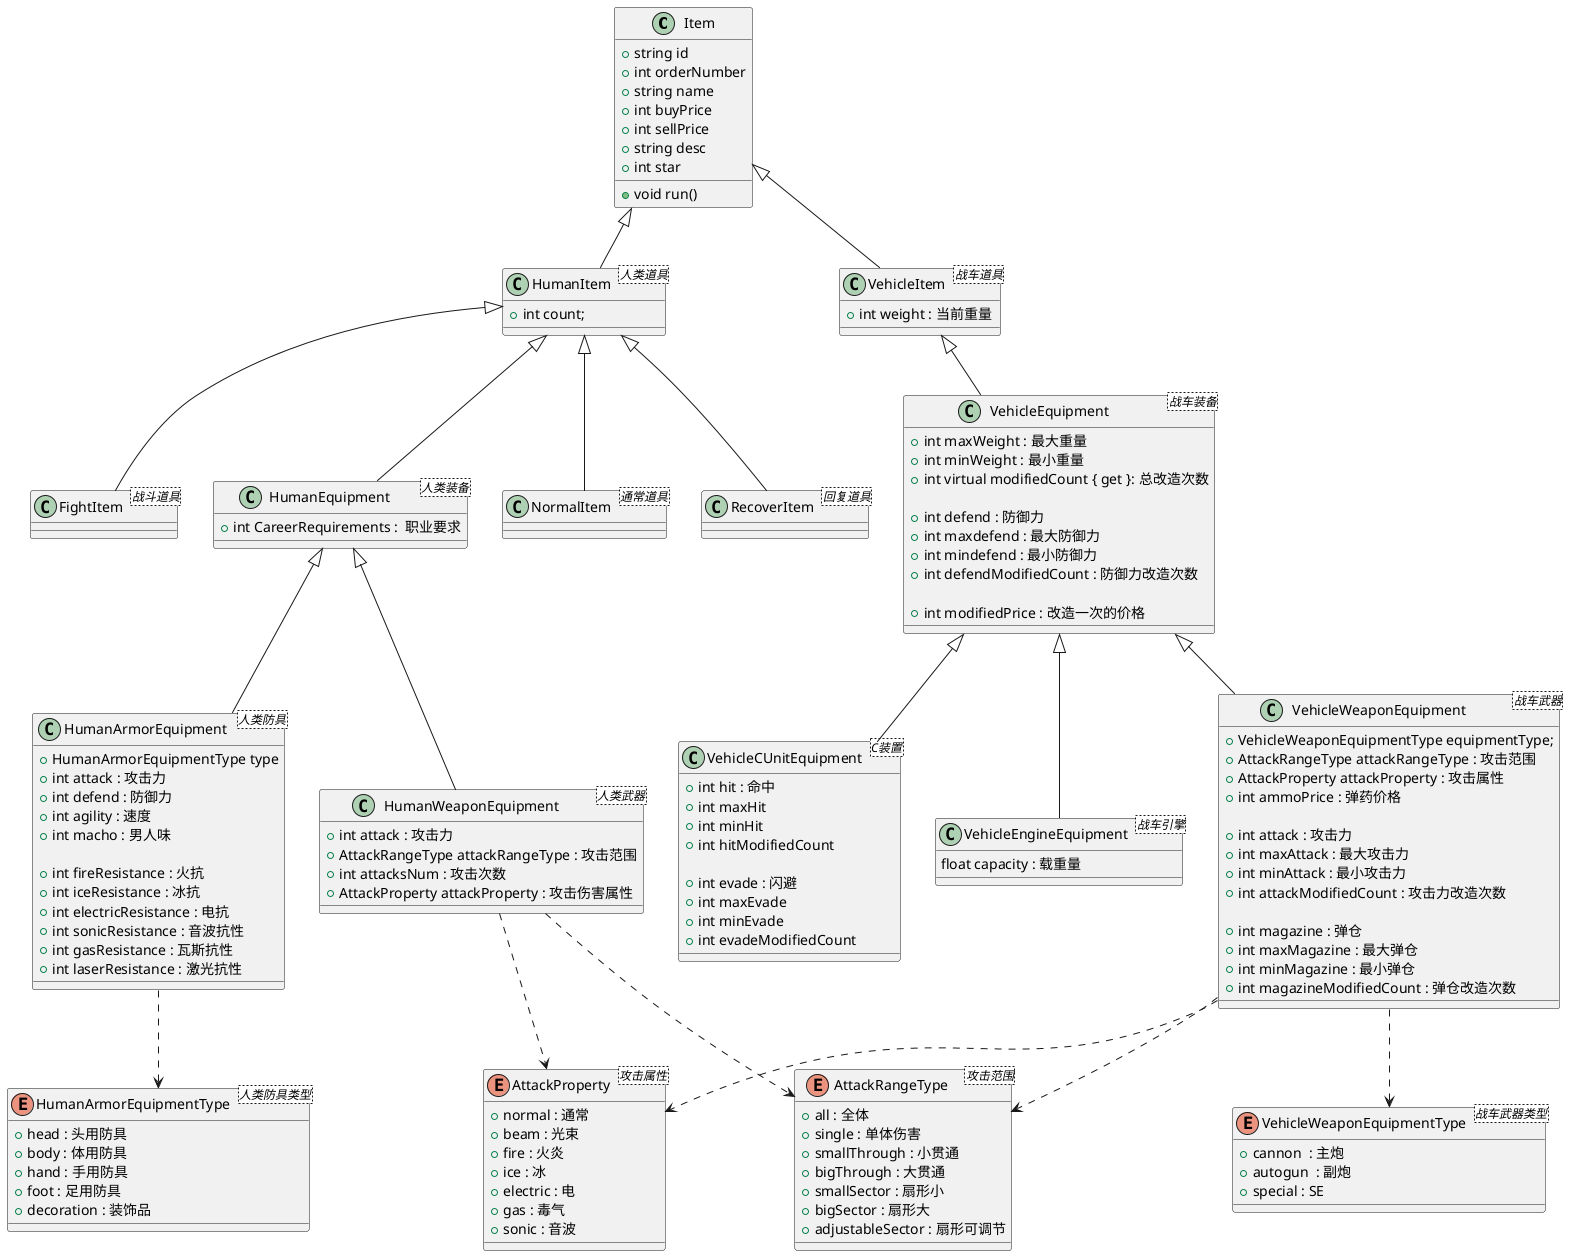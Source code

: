 @startuml Item 
Item <|-- HumanItem
HumanItem <|-- NormalItem
HumanItem <|-- RecoverItem
HumanItem <|-- FightItem
HumanItem <|-- HumanEquipment
HumanEquipment <|-- HumanWeaponEquipment
HumanWeaponEquipment ..>  AttackProperty
HumanWeaponEquipment ..>  AttackRangeType
HumanEquipment <|-- HumanArmorEquipment
HumanArmorEquipment ..> HumanArmorEquipmentType

Item <|-- VehicleItem
VehicleItem <|-- VehicleEquipment
VehicleEquipment <|-- VehicleWeaponEquipment
VehicleWeaponEquipment ..>  AttackProperty
VehicleWeaponEquipment ..>  AttackRangeType
VehicleWeaponEquipment ..> VehicleWeaponEquipmentType
VehicleEquipment <|-- VehicleCUnitEquipment
VehicleEquipment <|-- VehicleEngineEquipment


class Item 
{
   + string id
   + int orderNumber
   + string name
   + int buyPrice
   + int sellPrice
   + string desc
   + int star
   + void run()
}

class HumanItem  <人类道具>
{
    + int count;
}
class NormalItem <通常道具>
{
    
}
class RecoverItem <回复道具>
{

}
class FightItem <战斗道具>
{

}
class HumanEquipment <人类装备>
{
    + int CareerRequirements :  职业要求
}
class HumanWeaponEquipment <人类武器>
{

    + int attack : 攻击力
    + AttackRangeType attackRangeType : 攻击范围
    + int attacksNum : 攻击次数
    + AttackProperty attackProperty : 攻击伤害属性
}

class HumanArmorEquipment <人类防具>
{
    + HumanArmorEquipmentType type
    + int attack : 攻击力
    + int defend : 防御力
    + int agility : 速度
    + int macho : 男人味

    + int fireResistance : 火抗
    + int iceResistance : 冰抗
    + int electricResistance : 电抗
    + int sonicResistance : 音波抗性
    + int gasResistance : 瓦斯抗性
    + int laserResistance : 激光抗性
}

class VehicleItem <战车道具>
{
    + int weight : 当前重量
}

class VehicleEquipment <战车装备>
{
    + int maxWeight : 最大重量
    + int minWeight : 最小重量
    + int virtual modifiedCount { get }: 总改造次数 

    + int defend : 防御力
    + int maxdefend : 最大防御力
    + int mindefend : 最小防御力
    + int defendModifiedCount : 防御力改造次数

    + int modifiedPrice : 改造一次的价格
}

class VehicleWeaponEquipment <战车武器>
{
    + VehicleWeaponEquipmentType equipmentType;
    + AttackRangeType attackRangeType : 攻击范围
    + AttackProperty attackProperty : 攻击属性
    + int ammoPrice : 弹药价格

    + int attack : 攻击力
    + int maxAttack : 最大攻击力
    + int minAttack : 最小攻击力
    + int attackModifiedCount : 攻击力改造次数

    + int magazine : 弹仓
    + int maxMagazine : 最大弹仓
    + int minMagazine : 最小弹仓
    + int magazineModifiedCount : 弹仓改造次数
}

class VehicleCUnitEquipment <C装置>
{
    
    + int hit : 命中
    + int maxHit
    + int minHit
    + int hitModifiedCount

    + int evade : 闪避
    + int maxEvade
    + int minEvade
    + int evadeModifiedCount
}

class VehicleEngineEquipment <战车引擎>
{
    float capacity : 载重量
}

enum HumanArmorEquipmentType <人类防具类型>
{
    + head : 头用防具
    + body : 体用防具
    + hand : 手用防具
    + foot : 足用防具
    + decoration : 装饰品
}
enum VehicleWeaponEquipmentType <战车武器类型>
{
    + cannon  : 主炮
    + autogun  : 副炮
    + special : SE
}
enum AttackProperty <攻击属性>
{
    + normal : 通常
    + beam : 光束
    + fire : 火炎
    + ice : 冰
    + electric : 电
    + gas : 毒气
    + sonic : 音波
}
enum AttackRangeType <攻击范围>
{
    + all : 全体  
    + single : 单体伤害  
    + smallThrough : 小贯通  
    + bigThrough : 大贯通  
    + smallSector : 扇形小  
    + bigSector : 扇形大  
    + adjustableSector : 扇形可调节  
}

@enduml